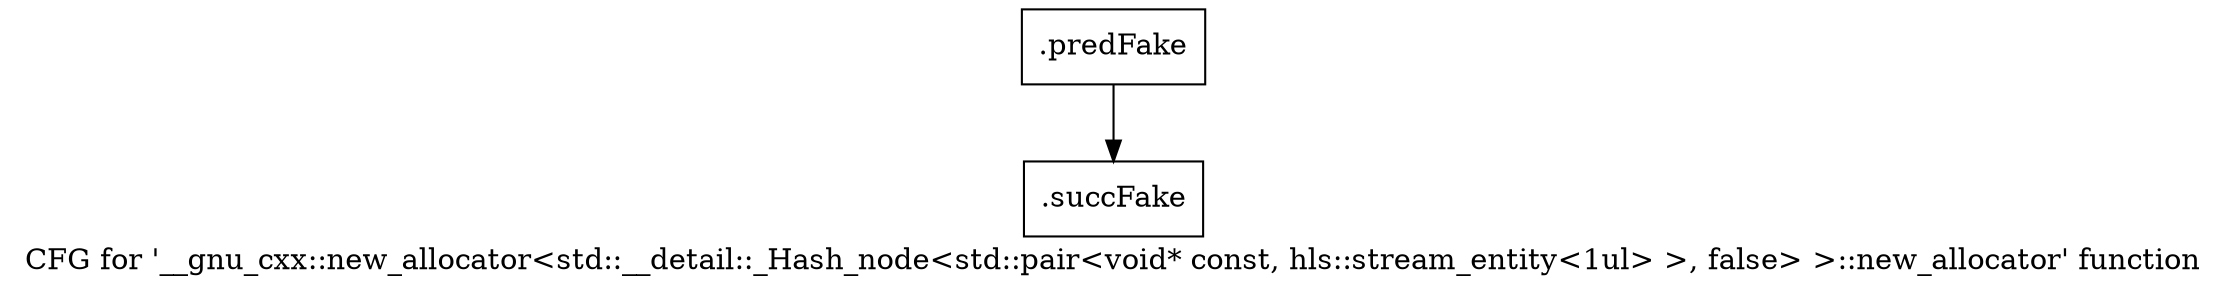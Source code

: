 digraph "CFG for '__gnu_cxx::new_allocator\<std::__detail::_Hash_node\<std::pair\<void* const, hls::stream_entity\<1ul\> \>, false\> \>::new_allocator' function" {
	label="CFG for '__gnu_cxx::new_allocator\<std::__detail::_Hash_node\<std::pair\<void* const, hls::stream_entity\<1ul\> \>, false\> \>::new_allocator' function";

	Node0x522a790 [shape=record,filename="",linenumber="",label="{.predFake}"];
	Node0x522a790 -> Node0x52d6c50[ callList="" memoryops="" filename="/home/akhilkushe/Xilinx/Vitis_HLS/2021.2/tps/lnx64/gcc-6.2.0/lib/gcc/x86_64-pc-linux-gnu/6.2.0/../../../../include/c++/6.2.0/ext/new_allocator.h" execusionnum="1"];
	Node0x52d6c50 [shape=record,filename="/home/akhilkushe/Xilinx/Vitis_HLS/2021.2/tps/lnx64/gcc-6.2.0/lib/gcc/x86_64-pc-linux-gnu/6.2.0/../../../../include/c++/6.2.0/ext/new_allocator.h",linenumber="79",label="{.succFake}"];
}
